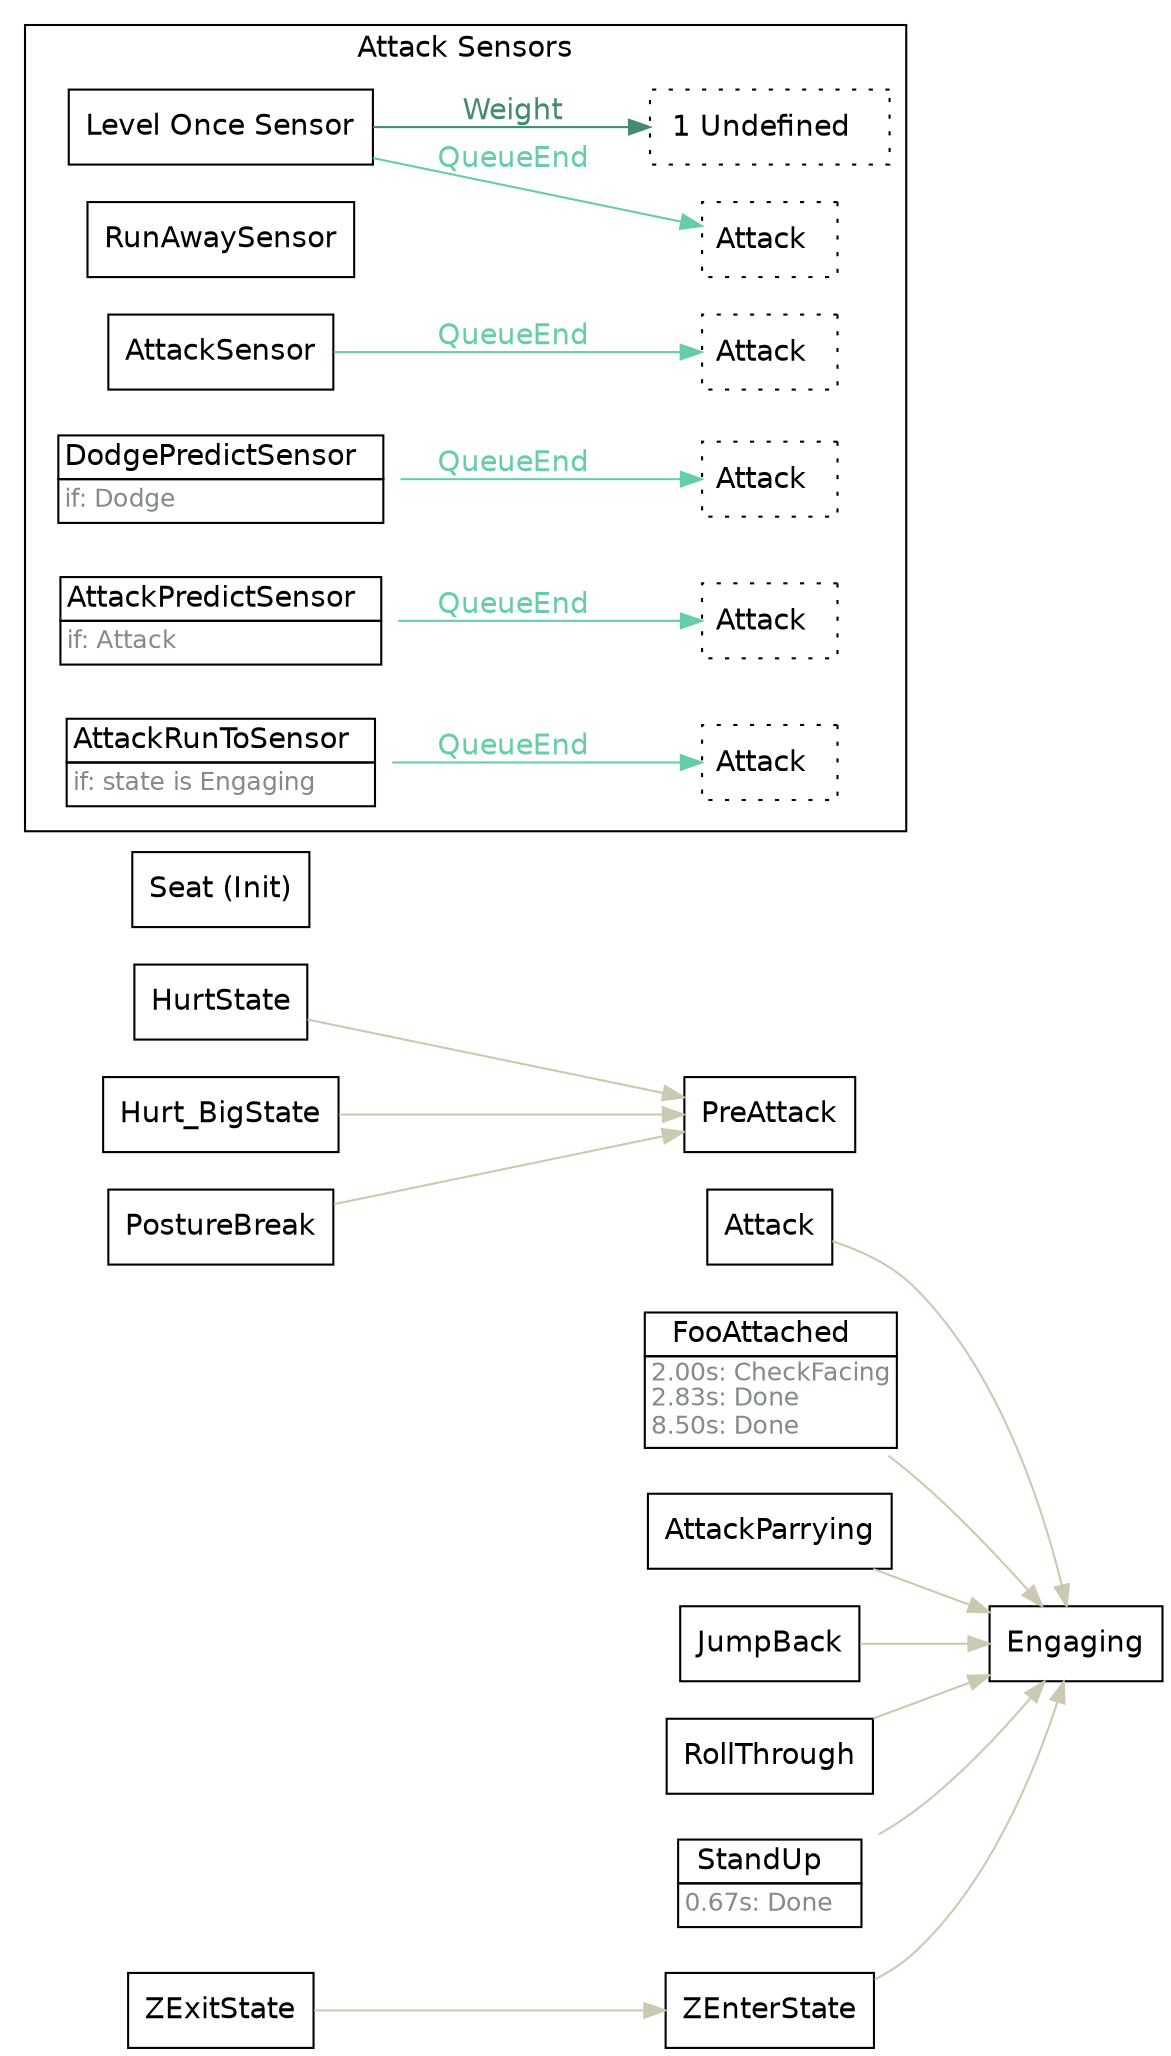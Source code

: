 strict digraph "Foo" {
	"rankdir"="LR";
	node ["shape"="box", "fontname"="Helvetica"];
	edge ["fontname"="Helvetica"];
	"Attack" ["label"="Attack"]
	"Attack" -> "Engaging"  ["color"="cornsilk3", "fontcolor"="cornsilk3"]
	"FooAttached" ["shape"="plaintext", "label"=<<TABLE border="0" cellborder="1" cellspacing="0" cellpadding="2"><TR><TD >FooAttached  </TD></TR><TR><TD align="left" balign="left"><FONT point-size="12" color="azure4">2.00s: CheckFacing<br/>2.83s: Done<br/>8.50s: Done</FONT>  </TD></TR></TABLE>>]
	"FooAttached" -> "Engaging"  ["color"="cornsilk3", "fontcolor"="cornsilk3"]
	"AttackParrying" ["label"="AttackParrying"]
	"AttackParrying" -> "Engaging"  ["color"="cornsilk3", "fontcolor"="cornsilk3"]
	"HurtState" ["label"="HurtState"]
	"HurtState" -> "PreAttack"  ["color"="cornsilk3", "fontcolor"="cornsilk3"]
	"Hurt_BigState" ["label"="Hurt_BigState"]
	"Hurt_BigState" -> "PreAttack"  ["color"="cornsilk3", "fontcolor"="cornsilk3"]
	"JumpBack" ["label"="JumpBack"]
	"JumpBack" -> "Engaging"  ["color"="cornsilk3", "fontcolor"="cornsilk3"]
	"PostureBreak" ["label"="PostureBreak"]
	"PostureBreak" -> "PreAttack"  ["color"="cornsilk3", "fontcolor"="cornsilk3"]
	"RollThrough" ["label"="RollThrough"]
	"RollThrough" -> "Engaging"  ["color"="cornsilk3", "fontcolor"="cornsilk3"]
	"StandUp" ["shape"="plaintext", "label"=<<TABLE border="0" cellborder="1" cellspacing="0" cellpadding="2"><TR><TD >StandUp  </TD></TR><TR><TD align="left" balign="left"><FONT point-size="12" color="azure4">0.67s: Done</FONT>  </TD></TR></TABLE>>]
	"StandUp" -> "Engaging"  ["color"="cornsilk3", "fontcolor"="cornsilk3"]
	"ZEnterState" ["label"="ZEnterState"]
	"ZEnterState" -> "Engaging"  ["color"="cornsilk3", "fontcolor"="cornsilk3"]
	"ZExitState" ["label"="ZExitState"]
	"ZExitState" -> "ZEnterState"  ["color"="cornsilk3", "fontcolor"="cornsilk3"]
	"Seat" ["label"="Seat (Init)"]
	subgraph "cluster_attacksensors" {
		"rank"="sink";
		"label"="Attack Sensors";
		"fontname"="Helvetica";
		"Level Once Sensor" ["label"="Level Once Sensor"]
		"Level Once Sensor_linked" ["shape"="box", "style"="dotted", "label"=<<TABLE border="0" cellborder="0" cellspacing="0" cellpadding="2"><TR><TD>Attack  </TD></TR></TABLE>>, "margin"="0.05"]
		"Level Once Sensor" -> "Level Once Sensor_linked"  ["label"="QueueEnd", "color"="aquamarine3", "fontcolor"="aquamarine3"]
		"Level Once Sensor_mustuse" ["shape"="box", "style"="dotted", "label"=<<TABLE border="0" cellborder="0" cellspacing="0" cellpadding="2"><TR><TD>1 Undefined  </TD></TR></TABLE>>]
		"Level Once Sensor" -> "Level Once Sensor_mustuse"  ["label"="Weight", "color"="aquamarine4", "fontcolor"="aquamarine4"]
		"RunAwaySensor" ["label"="RunAwaySensor"]
		"AttackSensor" ["label"="AttackSensor"]
		"AttackSensor_linked" ["shape"="box", "style"="dotted", "label"=<<TABLE border="0" cellborder="0" cellspacing="0" cellpadding="2"><TR><TD>Attack  </TD></TR></TABLE>>, "margin"="0.05"]
		"AttackSensor" -> "AttackSensor_linked"  ["label"="QueueEnd", "color"="aquamarine3", "fontcolor"="aquamarine3"]
		"DodgePredictSensor" ["shape"="plaintext", "label"=<<TABLE border="0" cellborder="1" cellspacing="0" cellpadding="2"><TR><TD >DodgePredictSensor  </TD></TR><TR><TD align="left" balign="left"><FONT point-size="12" color="azure4">if: Dodge</FONT>  </TD></TR></TABLE>>]
		"DodgePredictSensor_linked" ["shape"="box", "style"="dotted", "label"=<<TABLE border="0" cellborder="0" cellspacing="0" cellpadding="2"><TR><TD>Attack  </TD></TR></TABLE>>, "margin"="0.05"]
		"DodgePredictSensor" -> "DodgePredictSensor_linked"  ["label"="QueueEnd", "color"="aquamarine3", "fontcolor"="aquamarine3"]
		"AttackPredictSensor" ["shape"="plaintext", "label"=<<TABLE border="0" cellborder="1" cellspacing="0" cellpadding="2"><TR><TD >AttackPredictSensor  </TD></TR><TR><TD align="left" balign="left"><FONT point-size="12" color="azure4">if: Attack</FONT>  </TD></TR></TABLE>>]
		"AttackPredictSensor_linked" ["shape"="box", "style"="dotted", "label"=<<TABLE border="0" cellborder="0" cellspacing="0" cellpadding="2"><TR><TD>Attack  </TD></TR></TABLE>>, "margin"="0.05"]
		"AttackPredictSensor" -> "AttackPredictSensor_linked"  ["label"="QueueEnd", "color"="aquamarine3", "fontcolor"="aquamarine3"]
		"AttackRunToSensor" ["shape"="plaintext", "label"=<<TABLE border="0" cellborder="1" cellspacing="0" cellpadding="2"><TR><TD >AttackRunToSensor  </TD></TR><TR><TD align="left" balign="left"><FONT point-size="12" color="azure4">if: state is Engaging</FONT>  </TD></TR></TABLE>>]
		"AttackRunToSensor_linked" ["shape"="box", "style"="dotted", "label"=<<TABLE border="0" cellborder="0" cellspacing="0" cellpadding="2"><TR><TD>Attack  </TD></TR></TABLE>>, "margin"="0.05"]
		"AttackRunToSensor" -> "AttackRunToSensor_linked"  ["label"="QueueEnd", "color"="aquamarine3", "fontcolor"="aquamarine3"]
	}
	
}
